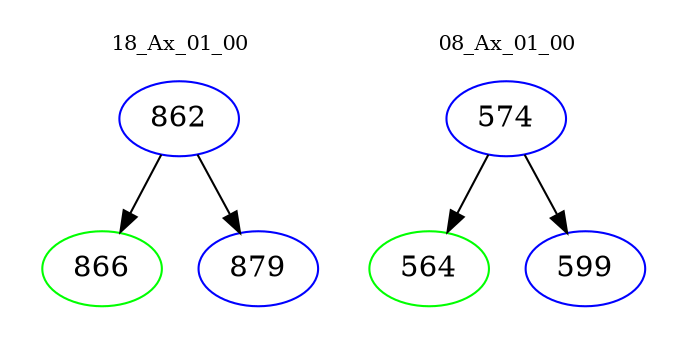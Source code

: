 digraph{
subgraph cluster_0 {
color = white
label = "18_Ax_01_00";
fontsize=10;
T0_862 [label="862", color="blue"]
T0_862 -> T0_866 [color="black"]
T0_866 [label="866", color="green"]
T0_862 -> T0_879 [color="black"]
T0_879 [label="879", color="blue"]
}
subgraph cluster_1 {
color = white
label = "08_Ax_01_00";
fontsize=10;
T1_574 [label="574", color="blue"]
T1_574 -> T1_564 [color="black"]
T1_564 [label="564", color="green"]
T1_574 -> T1_599 [color="black"]
T1_599 [label="599", color="blue"]
}
}
